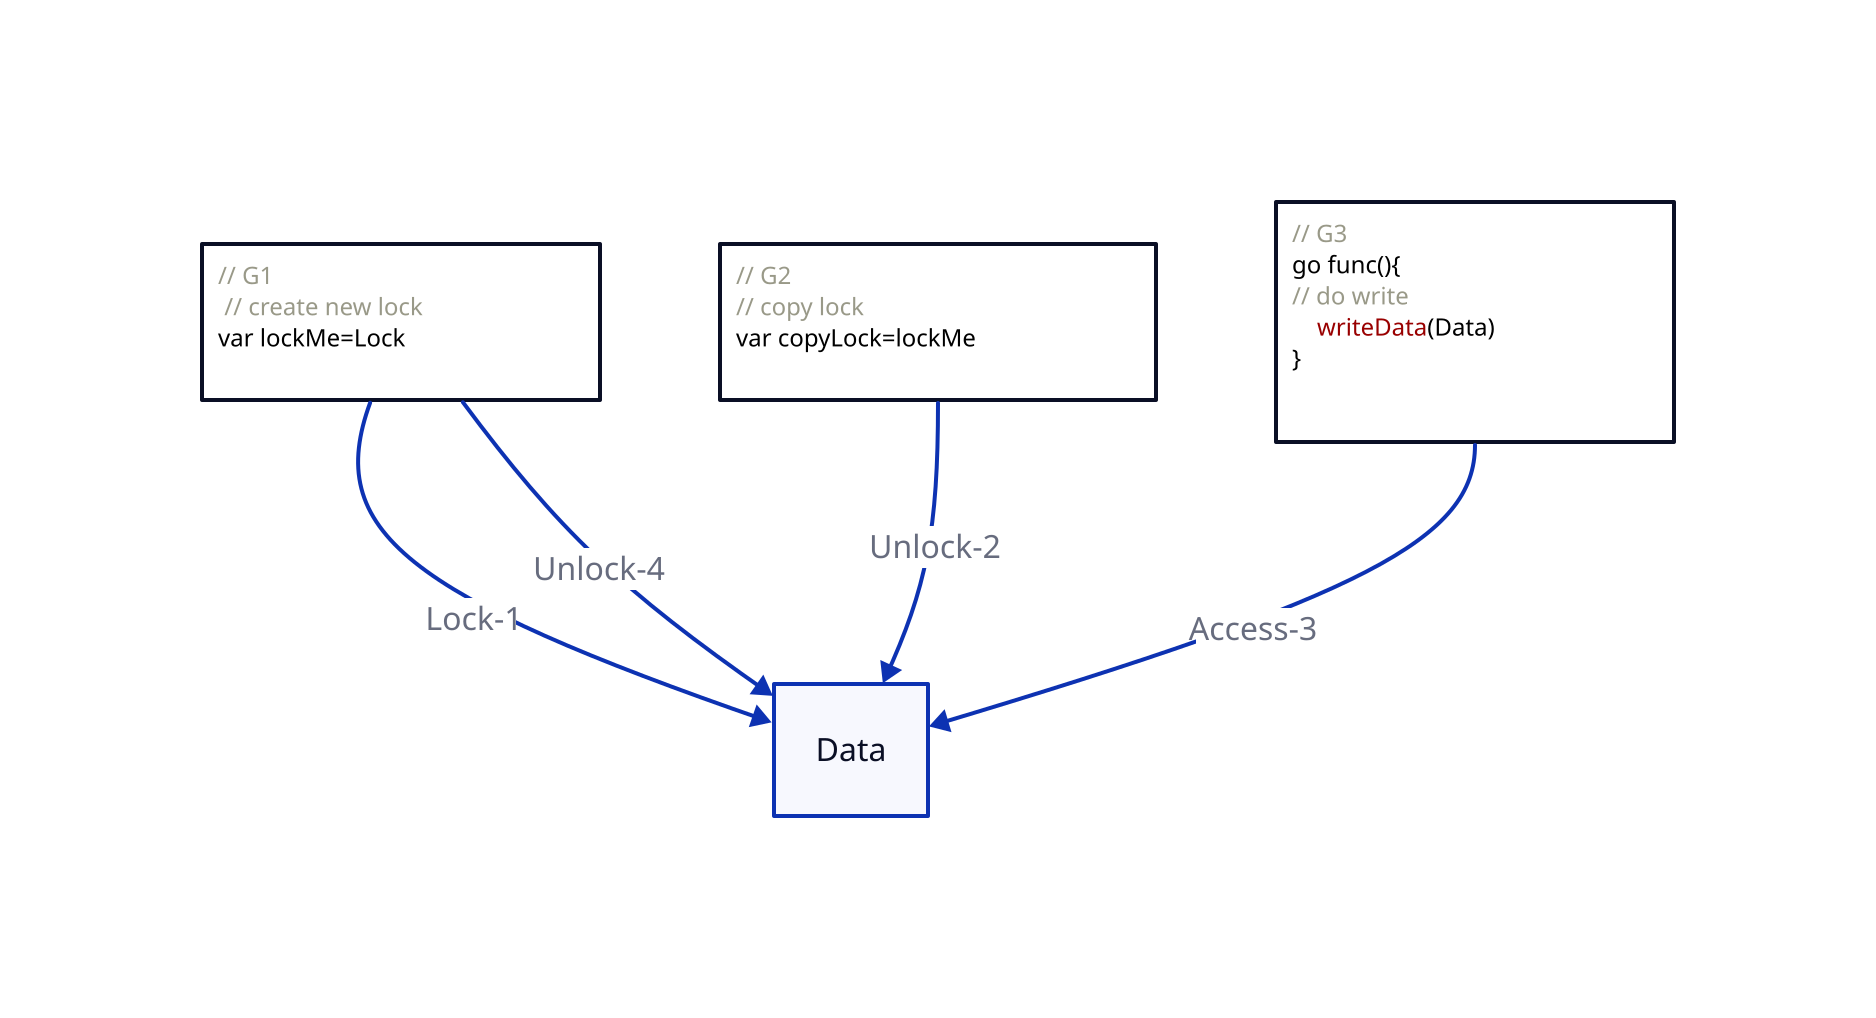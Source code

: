 

Goroutine1:|go
    // G1
    // create new lock
   var lockMe=Lock 
|


Goroutine2:|go
    // G2
    // copy lock
    var copyLock=lockMe  
|


Goroutine3:|go
    // G3
    go func(){
        // do write 
        writeData(Data)
    }
|
Goroutine1->Data: Lock-1
Goroutine1->Data: Unlock-4 
Goroutine2-->Data: Unlock-2  
Goroutine3-->Data: Access-3  